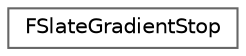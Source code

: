 digraph "Graphical Class Hierarchy"
{
 // INTERACTIVE_SVG=YES
 // LATEX_PDF_SIZE
  bgcolor="transparent";
  edge [fontname=Helvetica,fontsize=10,labelfontname=Helvetica,labelfontsize=10];
  node [fontname=Helvetica,fontsize=10,shape=box,height=0.2,width=0.4];
  rankdir="LR";
  Node0 [id="Node000000",label="FSlateGradientStop",height=0.2,width=0.4,color="grey40", fillcolor="white", style="filled",URL="$db/db9/structFSlateGradientStop.html",tooltip=" "];
}
